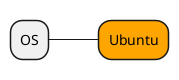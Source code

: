 {
  "sha1": "duk9lo4a878davgf3ehf6t2zgivi9ki",
  "insertion": {
    "when": "2024-06-01T09:03:03.466Z",
    "url": "https://forum.plantuml.net/12785/color-attribute-is-not-working-in-arithmetic-mindmap",
    "user": "plantuml@gmail.com"
  }
}
@startmindmap
+ OS
++[#Orange] Ubuntu
@endmindmap
